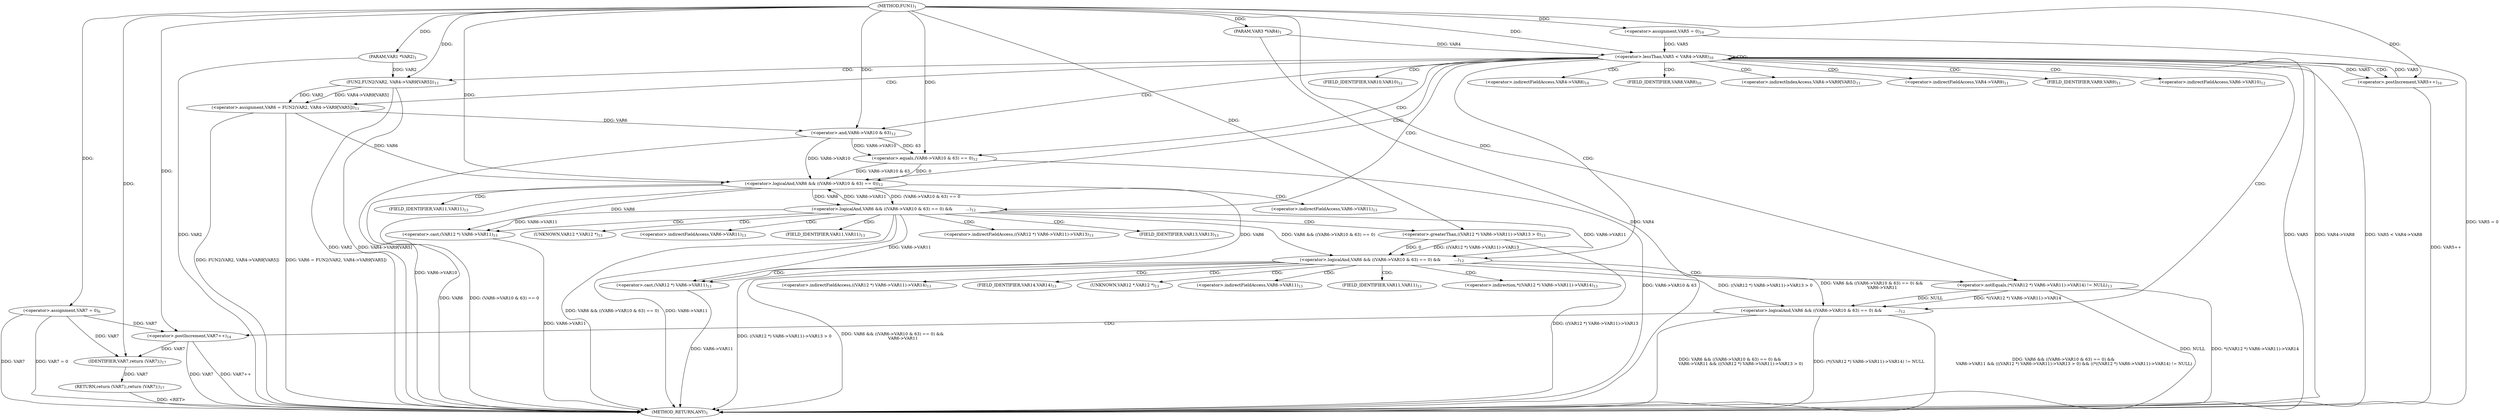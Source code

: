 digraph "FUN1" {  
"8" [label = <(METHOD,FUN1)<SUB>1</SUB>> ]
"80" [label = <(METHOD_RETURN,ANY)<SUB>1</SUB>> ]
"9" [label = <(PARAM,VAR1 *VAR2)<SUB>1</SUB>> ]
"10" [label = <(PARAM,VAR3 *VAR4)<SUB>1</SUB>> ]
"15" [label = <(&lt;operator&gt;.assignment,VAR7 = 0)<SUB>6</SUB>> ]
"78" [label = <(RETURN,return (VAR7);,return (VAR7);)<SUB>17</SUB>> ]
"23" [label = <(&lt;operator&gt;.lessThan,VAR5 &lt; VAR4-&gt;VAR8)<SUB>10</SUB>> ]
"28" [label = <(&lt;operator&gt;.postIncrement,VAR5++)<SUB>10</SUB>> ]
"79" [label = <(IDENTIFIER,VAR7,return (VAR7);)<SUB>17</SUB>> ]
"20" [label = <(&lt;operator&gt;.assignment,VAR5 = 0)<SUB>10</SUB>> ]
"31" [label = <(&lt;operator&gt;.assignment,VAR6 = FUN2(VAR2, VAR4-&gt;VAR9[VAR5]))<SUB>11</SUB>> ]
"41" [label = <(&lt;operator&gt;.logicalAnd,VAR6 &amp;&amp; ((VAR6-&gt;VAR10 &amp; 63) == 0) &amp;&amp;
          ...)<SUB>12</SUB>> ]
"33" [label = <(FUN2,FUN2(VAR2, VAR4-&gt;VAR9[VAR5]))<SUB>11</SUB>> ]
"76" [label = <(&lt;operator&gt;.postIncrement,VAR7++)<SUB>14</SUB>> ]
"42" [label = <(&lt;operator&gt;.logicalAnd,VAR6 &amp;&amp; ((VAR6-&gt;VAR10 &amp; 63) == 0) &amp;&amp;
          ...)<SUB>12</SUB>> ]
"65" [label = <(&lt;operator&gt;.notEquals,(*((VAR12 *) VAR6-&gt;VAR11)-&gt;VAR14) != NULL)<SUB>13</SUB>> ]
"43" [label = <(&lt;operator&gt;.logicalAnd,VAR6 &amp;&amp; ((VAR6-&gt;VAR10 &amp; 63) == 0) &amp;&amp;
          ...)<SUB>12</SUB>> ]
"56" [label = <(&lt;operator&gt;.greaterThan,((VAR12 *) VAR6-&gt;VAR11)-&gt;VAR13 &gt; 0)<SUB>13</SUB>> ]
"44" [label = <(&lt;operator&gt;.logicalAnd,VAR6 &amp;&amp; ((VAR6-&gt;VAR10 &amp; 63) == 0))<SUB>12</SUB>> ]
"46" [label = <(&lt;operator&gt;.equals,(VAR6-&gt;VAR10 &amp; 63) == 0)<SUB>12</SUB>> ]
"58" [label = <(&lt;operator&gt;.cast,(VAR12 *) VAR6-&gt;VAR11)<SUB>13</SUB>> ]
"68" [label = <(&lt;operator&gt;.cast,(VAR12 *) VAR6-&gt;VAR11)<SUB>13</SUB>> ]
"47" [label = <(&lt;operator&gt;.and,VAR6-&gt;VAR10 &amp; 63)<SUB>12</SUB>> ]
"25" [label = <(&lt;operator&gt;.indirectFieldAccess,VAR4-&gt;VAR8)<SUB>10</SUB>> ]
"27" [label = <(FIELD_IDENTIFIER,VAR8,VAR8)<SUB>10</SUB>> ]
"35" [label = <(&lt;operator&gt;.indirectIndexAccess,VAR4-&gt;VAR9[VAR5])<SUB>11</SUB>> ]
"36" [label = <(&lt;operator&gt;.indirectFieldAccess,VAR4-&gt;VAR9)<SUB>11</SUB>> ]
"66" [label = <(&lt;operator&gt;.indirection,*((VAR12 *) VAR6-&gt;VAR11)-&gt;VAR14)<SUB>13</SUB>> ]
"38" [label = <(FIELD_IDENTIFIER,VAR9,VAR9)<SUB>11</SUB>> ]
"53" [label = <(&lt;operator&gt;.indirectFieldAccess,VAR6-&gt;VAR11)<SUB>13</SUB>> ]
"57" [label = <(&lt;operator&gt;.indirectFieldAccess,((VAR12 *) VAR6-&gt;VAR11)-&gt;VAR13)<SUB>13</SUB>> ]
"67" [label = <(&lt;operator&gt;.indirectFieldAccess,((VAR12 *) VAR6-&gt;VAR11)-&gt;VAR14)<SUB>13</SUB>> ]
"55" [label = <(FIELD_IDENTIFIER,VAR11,VAR11)<SUB>13</SUB>> ]
"63" [label = <(FIELD_IDENTIFIER,VAR13,VAR13)<SUB>13</SUB>> ]
"73" [label = <(FIELD_IDENTIFIER,VAR14,VAR14)<SUB>13</SUB>> ]
"59" [label = <(UNKNOWN,VAR12 *,VAR12 *)<SUB>13</SUB>> ]
"60" [label = <(&lt;operator&gt;.indirectFieldAccess,VAR6-&gt;VAR11)<SUB>13</SUB>> ]
"69" [label = <(UNKNOWN,VAR12 *,VAR12 *)<SUB>13</SUB>> ]
"70" [label = <(&lt;operator&gt;.indirectFieldAccess,VAR6-&gt;VAR11)<SUB>13</SUB>> ]
"48" [label = <(&lt;operator&gt;.indirectFieldAccess,VAR6-&gt;VAR10)<SUB>12</SUB>> ]
"62" [label = <(FIELD_IDENTIFIER,VAR11,VAR11)<SUB>13</SUB>> ]
"72" [label = <(FIELD_IDENTIFIER,VAR11,VAR11)<SUB>13</SUB>> ]
"50" [label = <(FIELD_IDENTIFIER,VAR10,VAR10)<SUB>12</SUB>> ]
  "78" -> "80"  [ label = "DDG: &lt;RET&gt;"] 
  "9" -> "80"  [ label = "DDG: VAR2"] 
  "10" -> "80"  [ label = "DDG: VAR4"] 
  "15" -> "80"  [ label = "DDG: VAR7"] 
  "15" -> "80"  [ label = "DDG: VAR7 = 0"] 
  "20" -> "80"  [ label = "DDG: VAR5 = 0"] 
  "23" -> "80"  [ label = "DDG: VAR5"] 
  "23" -> "80"  [ label = "DDG: VAR4-&gt;VAR8"] 
  "23" -> "80"  [ label = "DDG: VAR5 &lt; VAR4-&gt;VAR8"] 
  "33" -> "80"  [ label = "DDG: VAR2"] 
  "33" -> "80"  [ label = "DDG: VAR4-&gt;VAR9[VAR5]"] 
  "31" -> "80"  [ label = "DDG: FUN2(VAR2, VAR4-&gt;VAR9[VAR5])"] 
  "31" -> "80"  [ label = "DDG: VAR6 = FUN2(VAR2, VAR4-&gt;VAR9[VAR5])"] 
  "44" -> "80"  [ label = "DDG: VAR6"] 
  "47" -> "80"  [ label = "DDG: VAR6-&gt;VAR10"] 
  "46" -> "80"  [ label = "DDG: VAR6-&gt;VAR10 &amp; 63"] 
  "44" -> "80"  [ label = "DDG: (VAR6-&gt;VAR10 &amp; 63) == 0"] 
  "43" -> "80"  [ label = "DDG: VAR6 &amp;&amp; ((VAR6-&gt;VAR10 &amp; 63) == 0)"] 
  "43" -> "80"  [ label = "DDG: VAR6-&gt;VAR11"] 
  "42" -> "80"  [ label = "DDG: VAR6 &amp;&amp; ((VAR6-&gt;VAR10 &amp; 63) == 0) &amp;&amp;
                VAR6-&gt;VAR11"] 
  "58" -> "80"  [ label = "DDG: VAR6-&gt;VAR11"] 
  "56" -> "80"  [ label = "DDG: ((VAR12 *) VAR6-&gt;VAR11)-&gt;VAR13"] 
  "42" -> "80"  [ label = "DDG: ((VAR12 *) VAR6-&gt;VAR11)-&gt;VAR13 &gt; 0"] 
  "41" -> "80"  [ label = "DDG: VAR6 &amp;&amp; ((VAR6-&gt;VAR10 &amp; 63) == 0) &amp;&amp;
                VAR6-&gt;VAR11 &amp;&amp; (((VAR12 *) VAR6-&gt;VAR11)-&gt;VAR13 &gt; 0)"] 
  "68" -> "80"  [ label = "DDG: VAR6-&gt;VAR11"] 
  "65" -> "80"  [ label = "DDG: *((VAR12 *) VAR6-&gt;VAR11)-&gt;VAR14"] 
  "41" -> "80"  [ label = "DDG: (*((VAR12 *) VAR6-&gt;VAR11)-&gt;VAR14) != NULL"] 
  "41" -> "80"  [ label = "DDG: VAR6 &amp;&amp; ((VAR6-&gt;VAR10 &amp; 63) == 0) &amp;&amp;
                VAR6-&gt;VAR11 &amp;&amp; (((VAR12 *) VAR6-&gt;VAR11)-&gt;VAR13 &gt; 0) &amp;&amp; ((*((VAR12 *) VAR6-&gt;VAR11)-&gt;VAR14) != NULL)"] 
  "76" -> "80"  [ label = "DDG: VAR7"] 
  "76" -> "80"  [ label = "DDG: VAR7++"] 
  "28" -> "80"  [ label = "DDG: VAR5++"] 
  "65" -> "80"  [ label = "DDG: NULL"] 
  "8" -> "9"  [ label = "DDG: "] 
  "8" -> "10"  [ label = "DDG: "] 
  "8" -> "15"  [ label = "DDG: "] 
  "79" -> "78"  [ label = "DDG: VAR7"] 
  "15" -> "79"  [ label = "DDG: VAR7"] 
  "76" -> "79"  [ label = "DDG: VAR7"] 
  "8" -> "79"  [ label = "DDG: "] 
  "8" -> "20"  [ label = "DDG: "] 
  "20" -> "23"  [ label = "DDG: VAR5"] 
  "28" -> "23"  [ label = "DDG: VAR5"] 
  "8" -> "23"  [ label = "DDG: "] 
  "10" -> "23"  [ label = "DDG: VAR4"] 
  "23" -> "28"  [ label = "DDG: VAR5"] 
  "8" -> "28"  [ label = "DDG: "] 
  "33" -> "31"  [ label = "DDG: VAR2"] 
  "33" -> "31"  [ label = "DDG: VAR4-&gt;VAR9[VAR5]"] 
  "9" -> "33"  [ label = "DDG: VAR2"] 
  "8" -> "33"  [ label = "DDG: "] 
  "42" -> "41"  [ label = "DDG: VAR6 &amp;&amp; ((VAR6-&gt;VAR10 &amp; 63) == 0) &amp;&amp;
                VAR6-&gt;VAR11"] 
  "42" -> "41"  [ label = "DDG: ((VAR12 *) VAR6-&gt;VAR11)-&gt;VAR13 &gt; 0"] 
  "65" -> "41"  [ label = "DDG: *((VAR12 *) VAR6-&gt;VAR11)-&gt;VAR14"] 
  "65" -> "41"  [ label = "DDG: NULL"] 
  "43" -> "42"  [ label = "DDG: VAR6 &amp;&amp; ((VAR6-&gt;VAR10 &amp; 63) == 0)"] 
  "43" -> "42"  [ label = "DDG: VAR6-&gt;VAR11"] 
  "56" -> "42"  [ label = "DDG: ((VAR12 *) VAR6-&gt;VAR11)-&gt;VAR13"] 
  "56" -> "42"  [ label = "DDG: 0"] 
  "8" -> "65"  [ label = "DDG: "] 
  "15" -> "76"  [ label = "DDG: VAR7"] 
  "8" -> "76"  [ label = "DDG: "] 
  "44" -> "43"  [ label = "DDG: VAR6"] 
  "44" -> "43"  [ label = "DDG: (VAR6-&gt;VAR10 &amp; 63) == 0"] 
  "8" -> "56"  [ label = "DDG: "] 
  "31" -> "44"  [ label = "DDG: VAR6"] 
  "47" -> "44"  [ label = "DDG: VAR6-&gt;VAR10"] 
  "43" -> "44"  [ label = "DDG: VAR6-&gt;VAR11"] 
  "8" -> "44"  [ label = "DDG: "] 
  "46" -> "44"  [ label = "DDG: VAR6-&gt;VAR10 &amp; 63"] 
  "46" -> "44"  [ label = "DDG: 0"] 
  "47" -> "46"  [ label = "DDG: VAR6-&gt;VAR10"] 
  "47" -> "46"  [ label = "DDG: 63"] 
  "8" -> "46"  [ label = "DDG: "] 
  "44" -> "58"  [ label = "DDG: VAR6"] 
  "43" -> "58"  [ label = "DDG: VAR6-&gt;VAR11"] 
  "44" -> "68"  [ label = "DDG: VAR6"] 
  "43" -> "68"  [ label = "DDG: VAR6-&gt;VAR11"] 
  "31" -> "47"  [ label = "DDG: VAR6"] 
  "8" -> "47"  [ label = "DDG: "] 
  "23" -> "42"  [ label = "CDG: "] 
  "23" -> "28"  [ label = "CDG: "] 
  "23" -> "38"  [ label = "CDG: "] 
  "23" -> "25"  [ label = "CDG: "] 
  "23" -> "27"  [ label = "CDG: "] 
  "23" -> "44"  [ label = "CDG: "] 
  "23" -> "35"  [ label = "CDG: "] 
  "23" -> "43"  [ label = "CDG: "] 
  "23" -> "33"  [ label = "CDG: "] 
  "23" -> "23"  [ label = "CDG: "] 
  "23" -> "36"  [ label = "CDG: "] 
  "23" -> "41"  [ label = "CDG: "] 
  "23" -> "31"  [ label = "CDG: "] 
  "23" -> "47"  [ label = "CDG: "] 
  "23" -> "48"  [ label = "CDG: "] 
  "23" -> "46"  [ label = "CDG: "] 
  "23" -> "50"  [ label = "CDG: "] 
  "41" -> "76"  [ label = "CDG: "] 
  "42" -> "68"  [ label = "CDG: "] 
  "42" -> "73"  [ label = "CDG: "] 
  "42" -> "66"  [ label = "CDG: "] 
  "42" -> "72"  [ label = "CDG: "] 
  "42" -> "69"  [ label = "CDG: "] 
  "42" -> "67"  [ label = "CDG: "] 
  "42" -> "65"  [ label = "CDG: "] 
  "42" -> "70"  [ label = "CDG: "] 
  "43" -> "60"  [ label = "CDG: "] 
  "43" -> "57"  [ label = "CDG: "] 
  "43" -> "56"  [ label = "CDG: "] 
  "43" -> "59"  [ label = "CDG: "] 
  "43" -> "58"  [ label = "CDG: "] 
  "43" -> "63"  [ label = "CDG: "] 
  "43" -> "62"  [ label = "CDG: "] 
  "44" -> "53"  [ label = "CDG: "] 
  "44" -> "55"  [ label = "CDG: "] 
}
